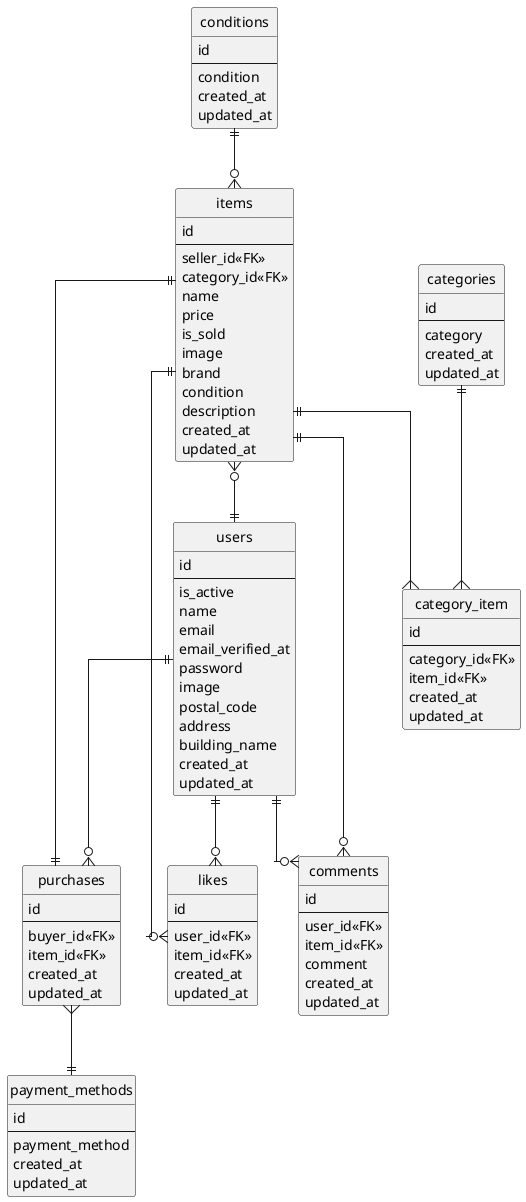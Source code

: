@startuml carmeri
' hide the spot
hide circle

' avoid problems with angled crows feet
skinparam linetype ortho

entity "users" as users {
  id
  --
  is_active
  name
  email
  email_verified_at
  password
  image
  postal_code
  address
  building_name
  created_at
  updated_at
}

entity "categories" as categories {
  id
  --
  category
  created_at
  updated_at
}

entity "conditions" as conditions {
  id
  --
  condition
  created_at
  updated_at
}

entity "category_item" as category_item {
  id
  --
  category_id<<FK>>
  item_id<<FK>>
  created_at
  updated_at
}

entity "items" as items {
  id
  --
  seller_id<<FK>>
  category_id<<FK>>
  name
  price
  is_sold
  image
  brand
  condition
  description
  created_at
  updated_at
}

entity "payment_methods" as payment_methods {
  id
  --
  payment_method
  created_at
  updated_at
}

entity "purchases" as purchases {
  id
  --
  buyer_id<<FK>>
  item_id<<FK>>
  created_at
  updated_at
}

entity "likes" as likes {
  id
  --
  user_id<<FK>>
  item_id<<FK>>
  created_at
  updated_at
}

entity "comments" as comments {
  id
  --
  user_id<<FK>>
  item_id<<FK>>
  comment
  created_at
  updated_at
}

categories ||--{ category_item
conditions ||--o{ items
items ||--{ category_item
items ||--o{ likes
items ||--|| purchases
items ||--o{ comments
items }o--|| users
users ||--o{ purchases
users ||--o{ likes
users ||--o{ comments
purchases }--|| payment_methods

@enduml